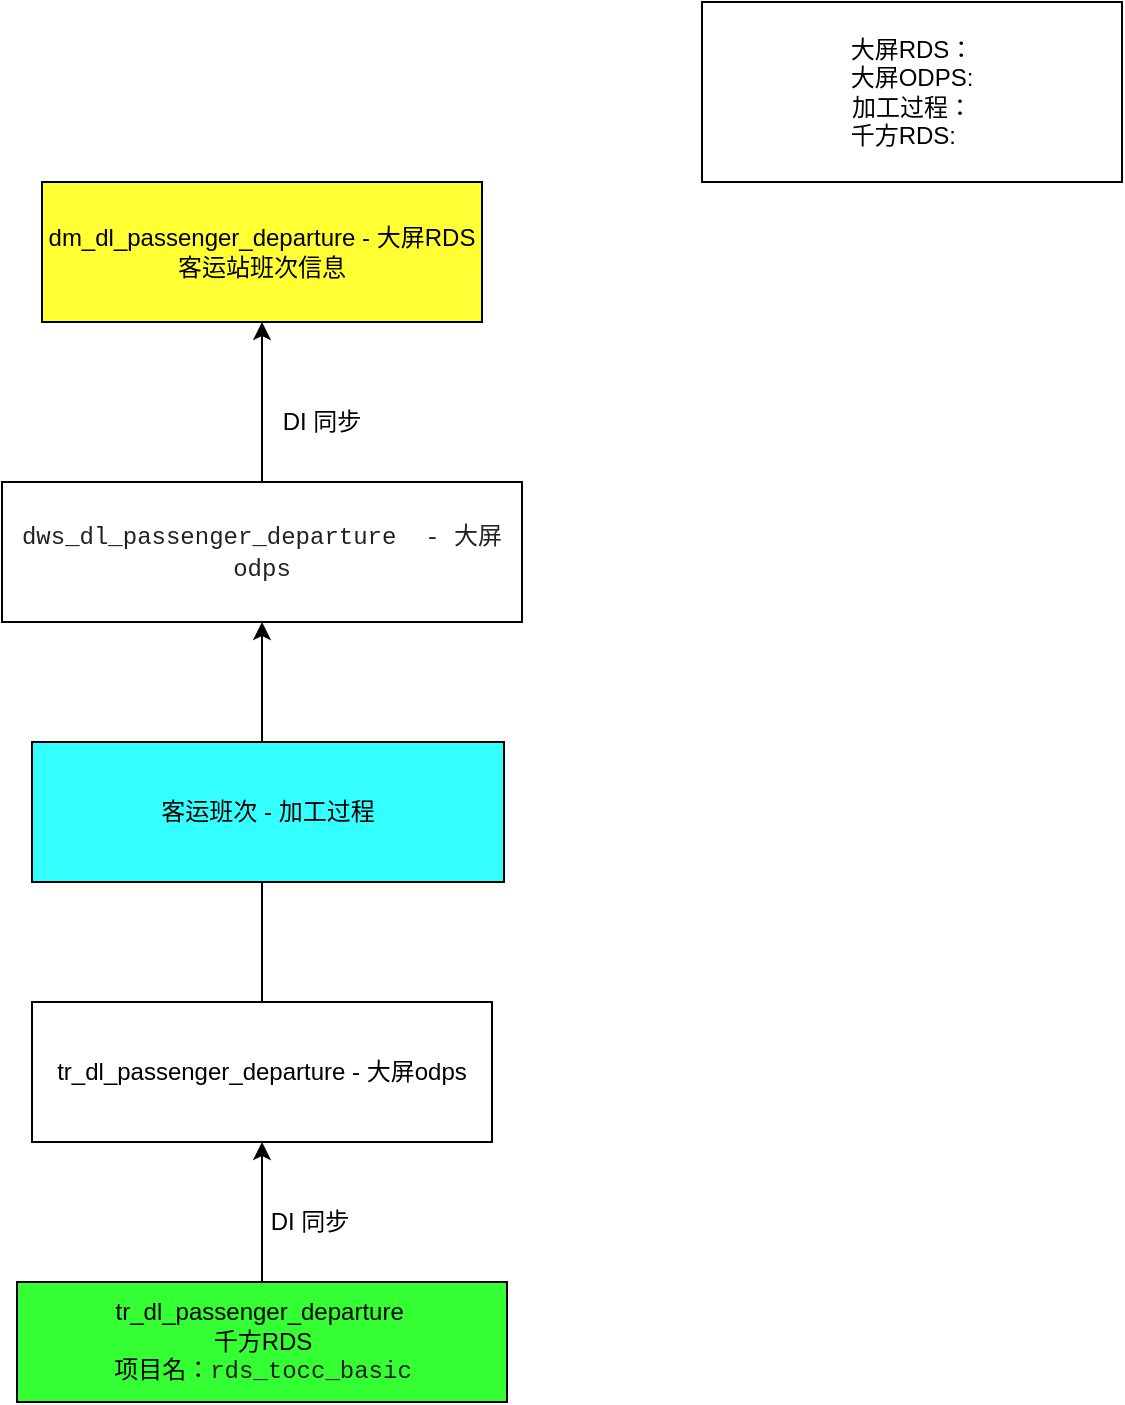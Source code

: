 <mxfile version="13.8.1" type="github" pages="2">
  <diagram id="C5RBs43oDa-KdzZeNtuy" name="客运班次">
    <mxGraphModel dx="1662" dy="794" grid="1" gridSize="10" guides="1" tooltips="1" connect="1" arrows="1" fold="1" page="1" pageScale="1" pageWidth="827" pageHeight="1169" math="0" shadow="0">
      <root>
        <mxCell id="WIyWlLk6GJQsqaUBKTNV-0" />
        <mxCell id="WIyWlLk6GJQsqaUBKTNV-1" parent="WIyWlLk6GJQsqaUBKTNV-0" />
        <mxCell id="UZsNs4SKX0UYaOykCDHB-0" value="dm_dl_passenger_departure - 大屏RDS&lt;br&gt;客运站班次信息" style="rounded=0;whiteSpace=wrap;html=1;fillColor=#FFFF33;" parent="WIyWlLk6GJQsqaUBKTNV-1" vertex="1">
          <mxGeometry x="250" y="140" width="220" height="70" as="geometry" />
        </mxCell>
        <mxCell id="UZsNs4SKX0UYaOykCDHB-2" style="edgeStyle=orthogonalEdgeStyle;rounded=0;orthogonalLoop=1;jettySize=auto;html=1;entryX=0.5;entryY=1;entryDx=0;entryDy=0;" parent="WIyWlLk6GJQsqaUBKTNV-1" source="UZsNs4SKX0UYaOykCDHB-1" target="UZsNs4SKX0UYaOykCDHB-0" edge="1">
          <mxGeometry relative="1" as="geometry" />
        </mxCell>
        <mxCell id="UZsNs4SKX0UYaOykCDHB-1" value="&lt;span style=&quot;color: rgb(34 , 34 , 34) ; font-family: &amp;#34;consolas&amp;#34; , &amp;#34;lucida console&amp;#34; , &amp;#34;courier new&amp;#34; , monospace ; text-align: left&quot;&gt;dws_dl_passenger_departure&amp;nbsp; - 大屏odps&lt;/span&gt;" style="rounded=0;whiteSpace=wrap;html=1;" parent="WIyWlLk6GJQsqaUBKTNV-1" vertex="1">
          <mxGeometry x="230" y="290" width="260" height="70" as="geometry" />
        </mxCell>
        <mxCell id="UZsNs4SKX0UYaOykCDHB-3" value="DI 同步" style="text;html=1;strokeColor=none;fillColor=none;align=center;verticalAlign=middle;whiteSpace=wrap;rounded=0;" parent="WIyWlLk6GJQsqaUBKTNV-1" vertex="1">
          <mxGeometry x="360" y="250" width="60" height="20" as="geometry" />
        </mxCell>
        <mxCell id="UZsNs4SKX0UYaOykCDHB-7" style="edgeStyle=orthogonalEdgeStyle;rounded=0;orthogonalLoop=1;jettySize=auto;html=1;entryX=0.5;entryY=1;entryDx=0;entryDy=0;" parent="WIyWlLk6GJQsqaUBKTNV-1" source="UZsNs4SKX0UYaOykCDHB-5" target="UZsNs4SKX0UYaOykCDHB-1" edge="1">
          <mxGeometry relative="1" as="geometry" />
        </mxCell>
        <mxCell id="UZsNs4SKX0UYaOykCDHB-5" value="tr_dl_passenger_departure - 大屏odps" style="rounded=0;whiteSpace=wrap;html=1;" parent="WIyWlLk6GJQsqaUBKTNV-1" vertex="1">
          <mxGeometry x="245" y="550" width="230" height="70" as="geometry" />
        </mxCell>
        <mxCell id="UZsNs4SKX0UYaOykCDHB-8" style="edgeStyle=orthogonalEdgeStyle;rounded=0;orthogonalLoop=1;jettySize=auto;html=1;entryX=0.5;entryY=1;entryDx=0;entryDy=0;" parent="WIyWlLk6GJQsqaUBKTNV-1" source="UZsNs4SKX0UYaOykCDHB-6" target="UZsNs4SKX0UYaOykCDHB-5" edge="1">
          <mxGeometry relative="1" as="geometry" />
        </mxCell>
        <mxCell id="UZsNs4SKX0UYaOykCDHB-6" value="tr_dl_passenger_departure&amp;nbsp;&lt;br&gt;千方RDS&lt;br&gt;项目名：&lt;span style=&quot;color: rgb(34 , 34 , 34) ; font-family: &amp;#34;consolas&amp;#34; , &amp;#34;lucida console&amp;#34; , &amp;#34;courier new&amp;#34; , monospace ; text-align: left&quot;&gt;rds_tocc_basic&lt;/span&gt;" style="rounded=0;whiteSpace=wrap;html=1;fillColor=#33FF33;" parent="WIyWlLk6GJQsqaUBKTNV-1" vertex="1">
          <mxGeometry x="237.5" y="690" width="245" height="60" as="geometry" />
        </mxCell>
        <mxCell id="UZsNs4SKX0UYaOykCDHB-9" value="DI 同步" style="text;html=1;strokeColor=none;fillColor=none;align=center;verticalAlign=middle;whiteSpace=wrap;rounded=0;" parent="WIyWlLk6GJQsqaUBKTNV-1" vertex="1">
          <mxGeometry x="354" y="650" width="60" height="20" as="geometry" />
        </mxCell>
        <mxCell id="UZsNs4SKX0UYaOykCDHB-10" value="客运班次 - 加工过程" style="rounded=0;whiteSpace=wrap;html=1;fillColor=#33FFFF;" parent="WIyWlLk6GJQsqaUBKTNV-1" vertex="1">
          <mxGeometry x="245" y="420" width="236" height="70" as="geometry" />
        </mxCell>
        <mxCell id="UZsNs4SKX0UYaOykCDHB-13" value="大屏RDS：&lt;br&gt;大屏ODPS:&lt;br&gt;加工过程：&lt;br&gt;&lt;div style=&quot;text-align: left&quot;&gt;&lt;span&gt;千方RDS:&lt;/span&gt;&lt;/div&gt;" style="rounded=0;whiteSpace=wrap;html=1;fillColor=#FFFFFF;" parent="WIyWlLk6GJQsqaUBKTNV-1" vertex="1">
          <mxGeometry x="580" y="50" width="210" height="90" as="geometry" />
        </mxCell>
      </root>
    </mxGraphModel>
  </diagram>
  <diagram id="vf85bLdv5m-1XEsonG3R" name="第 2 页">
    <mxGraphModel dx="1662" dy="794" grid="1" gridSize="10" guides="1" tooltips="1" connect="1" arrows="1" fold="1" page="1" pageScale="1" pageWidth="827" pageHeight="1169" math="0" shadow="0">
      <root>
        <mxCell id="nDMv6o2NuEtNZms_wrHu-0" />
        <mxCell id="nDMv6o2NuEtNZms_wrHu-1" parent="nDMv6o2NuEtNZms_wrHu-0" />
      </root>
    </mxGraphModel>
  </diagram>
</mxfile>
